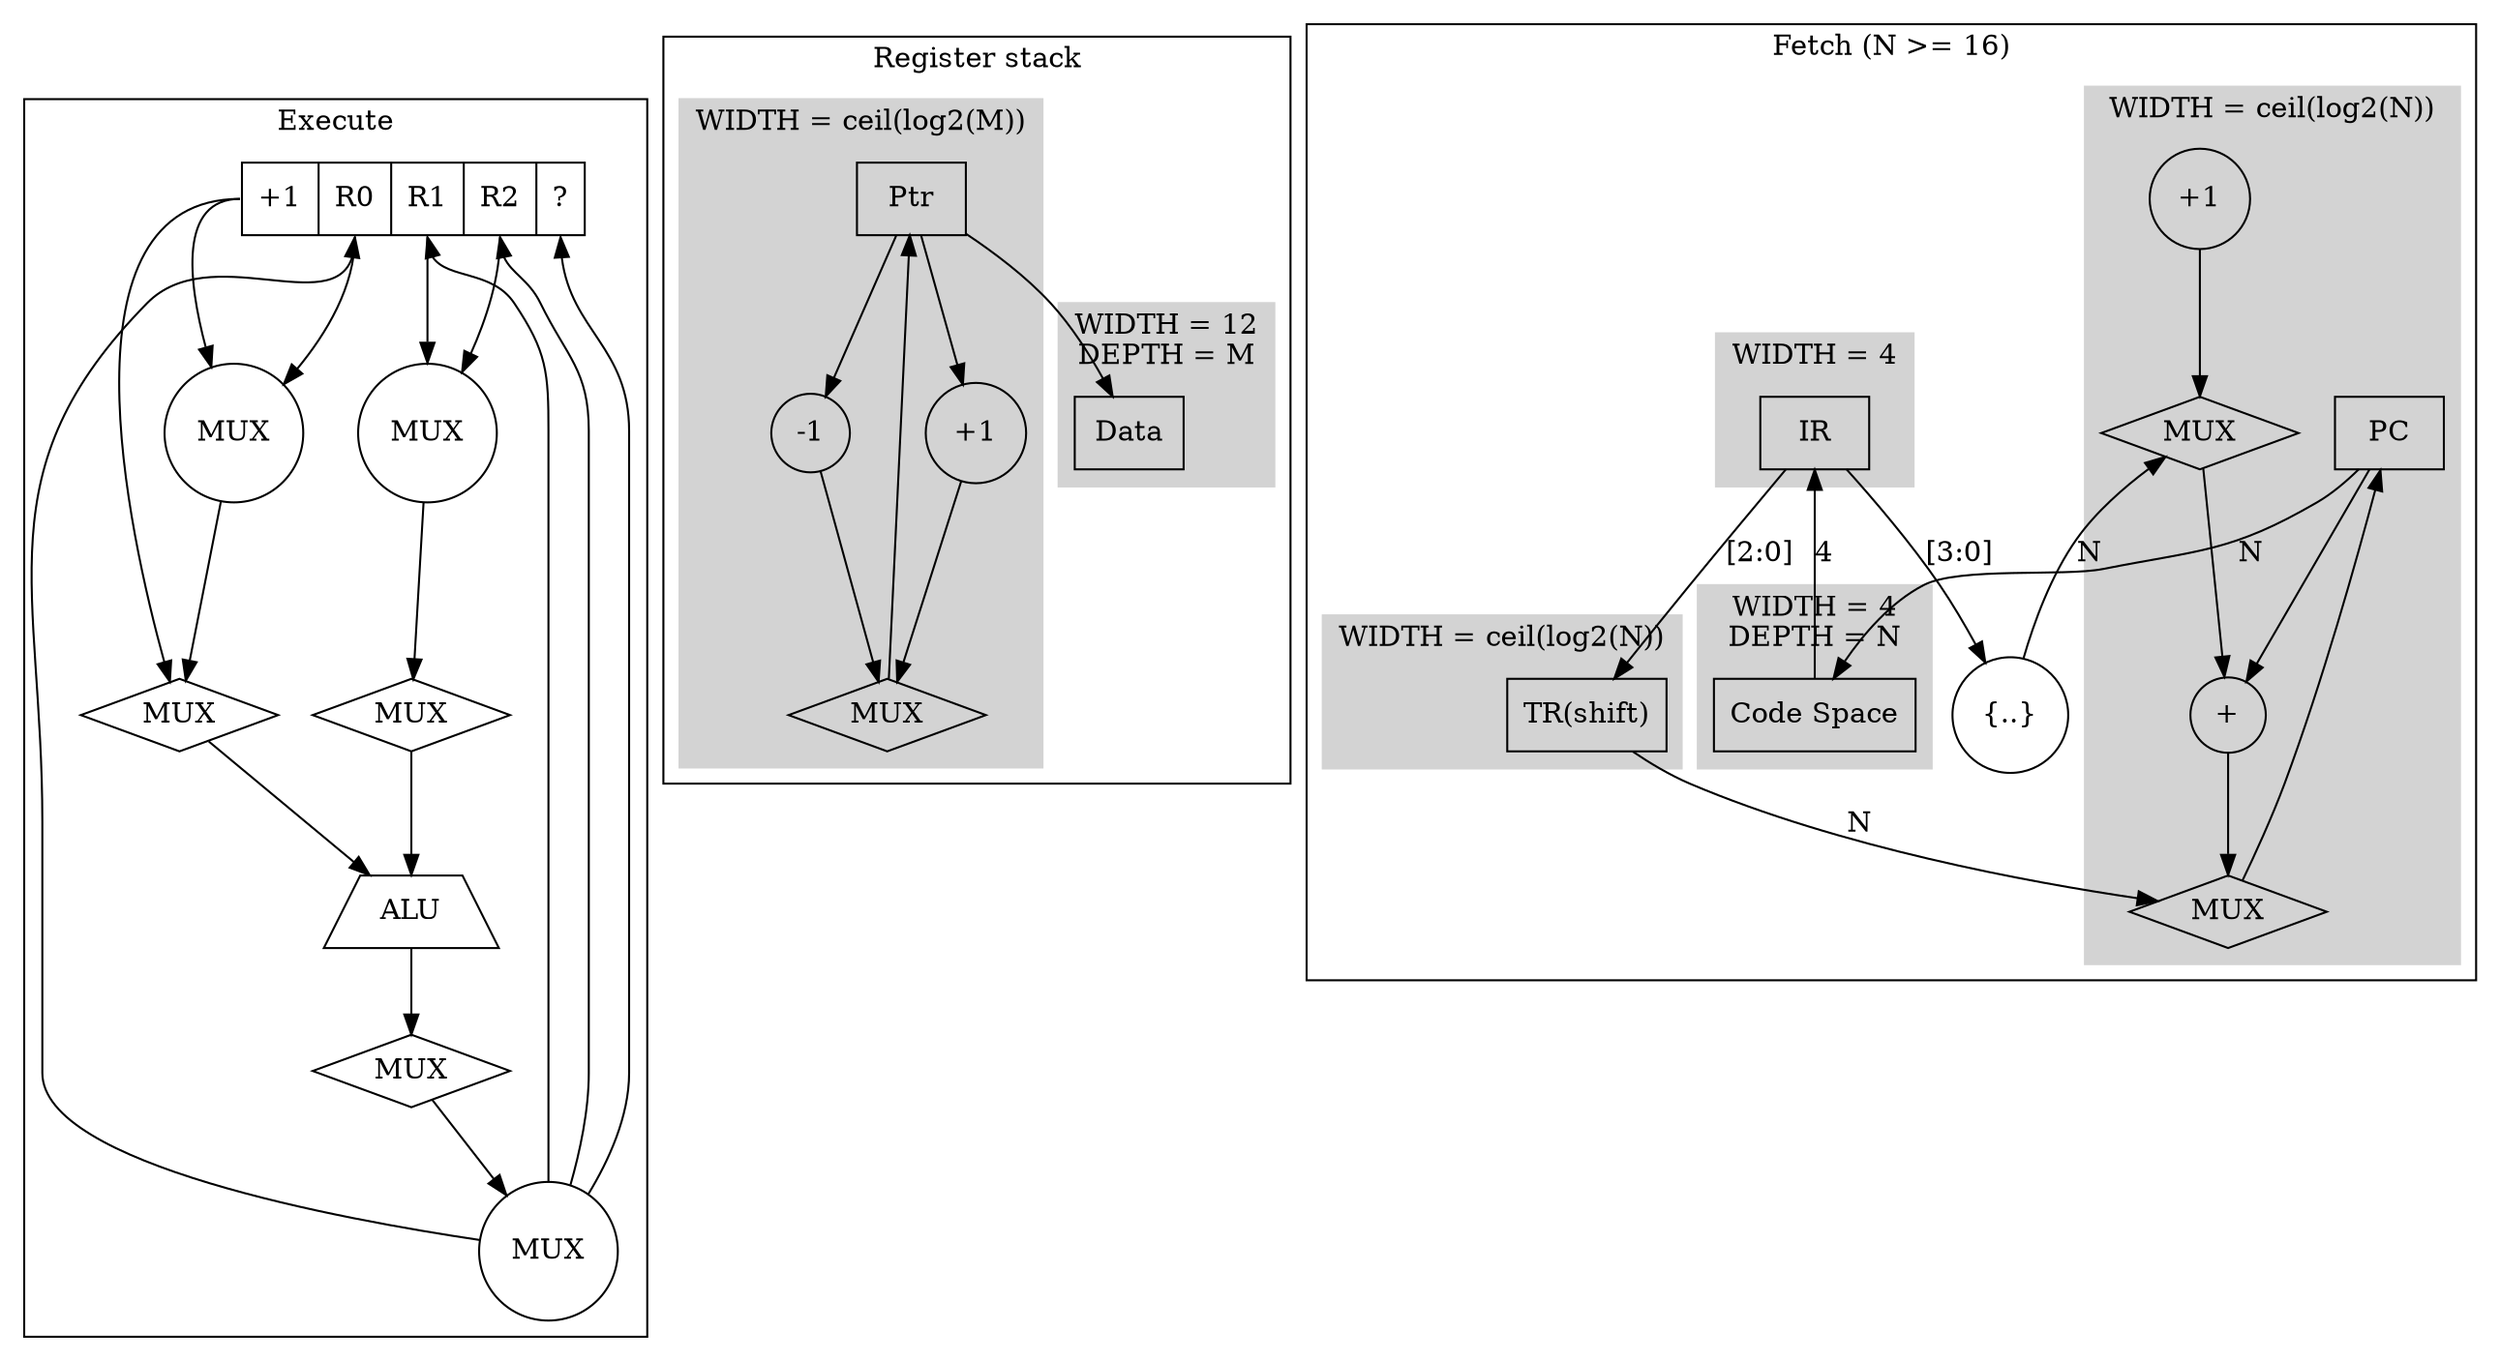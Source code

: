 digraph structs {
   # node [shape=record];
   # struct1 [label="<f0> left|<f1> mid&#92; dle|<f2> right"];
   # struct2 [label="<f0> one|<f1> two"];
   # struct3 [label="hello&#92;nworld |{ b |{c|<here> d|e}| f}| g | h"];
   # struct1:f1 -> struct2:f0;
   # struct1:f2 -> struct3:here;

    #subgraph cluster_0 {
    #style=filled;
    #color=lightgrey;
    #node [style=filled,color=white];
    #a0 -> a1 -> a2 -> a3;
    #label = "process #1";
    #}
    #
    #subgraph cluster_1 {
    #node [style=filled];
    #b0 -> b1 -> b2 -> b3;
    #label = "process #2";
    #color=blue
    #}
   # start -> a0;
   # start -> b0;
   # a1 -> b3;
   # b2 -> a3;
   # a3 -> a0;
   # a3 -> end;
   # b3 -> end;
   # 
   # start [shape=Mdiamond];
   # end [shape=Msquare];
   
   

    subgraph cluster_a {
        label="Execute"

        # Registers
        regs [label="<1> +1|<R0> R0|<R1> R1|<R2> R2|<dead> ?",shape=record];

        # Muxes
        reg_in_mux [label="MUX",shape=circle]
        reg_out_mux_1 [label="MUX",shape=circle]
        reg_out_mux_2 [label="MUX",shape=circle]
        pc_out_mux [label="MUX",shape=diamond] 
        plus_one_mux [label="MUX",shape=diamond]
        alu_out_mux [label="MUX",shape=diamond]


        # Alu
        alu [label="ALU",shape=trapezium] 


        # Mux control
        #mux_ctrl[label="MUX Control", shape=record]
        #mux_ctrl -> reg_in_mux
        #mux_ctrl -> reg_out_mux_1
        #mux_ctrl -> reg_out_mux_2

        # Wiring
        reg_in_mux -> regs:R0    
        reg_in_mux -> regs:R1
        reg_in_mux -> regs:R2
        reg_in_mux -> regs:dead
        
        regs:R1 -> reg_out_mux_1
        regs:R2 -> reg_out_mux_1

        regs:1 -> reg_out_mux_2
        regs:R0 -> reg_out_mux_2
               regs:1 -> plus_one_mux

        plus_one_mux -> alu

        reg_out_mux_2 -> plus_one_mux
        reg_out_mux_1 -> pc_out_mux
          pc_out_mux -> alu
        alu -> alu_out_mux
        alu_out_mux -> reg_in_mux
  
          
    }
         
    subgraph cluster_c {
        label="Register stack"  
        subgraph cluster_0 {
            label = "WIDTH = 12\nDEPTH = M";
            style=filled;
            color=lightgrey; 
            stack_mem[label="Data",shape=record] 
        }
        subgraph cluster_1 {
            label = "WIDTH = ceil(log2(M))";
            style=filled;
            color=lightgrey; 
            stack_ptr[label="Ptr",shape=record] 
            stack_ptr_plus[label="+1",shape=circle] 
            stack_ptr_minus[label="-1",shape=circle] 
            stack_ptr_mux[label="MUX",shape=diamond]    
            stack_ptr -> stack_ptr_plus -> stack_ptr_mux
            stack_ptr -> stack_ptr_minus -> stack_ptr_mux
            stack_ptr_mux -> stack_ptr
        }
        stack_ptr -> stack_mem
    }


    subgraph cluster_d {
        label="Fetch (N >= 16)"
        subgraph cluster_0 {
            label = "WIDTH = ceil(log2(N))";
            style=filled;
            color=lightgrey; 
            pc[label="PC",shape=record]
            pc_plus_one[label="+1",shape=circle]
            pc_plus[label="+",shape=circle]
            pc_update_mux[label="MUX",shape=diamond]
            pc_add_mux[label="MUX",shape=diamond] 
            pc_plus_one -> pc_add_mux -> pc_plus -> pc_update_mux -> pc 
            pc -> pc_plus 
        } 
        subgraph cluster_1 {
            label = "WIDTH = 4\nDEPTH = N";
            style=filled;
            color=lightgrey;  
            code_space[label="Code Space",shape=record]
        }
        subgraph cluster_2 {
            label = "WIDTH = 4";
            style=filled;
            color=lightgrey;  
            ir[label="IR",shape=record]
        }
        subgraph cluster_3 {
            label = "WIDTH = ceil(log2(N))";
            style=filled;
            color=lightgrey;  
            ir_trail[label="TR(shift)",shape=record] 
        }
        bigger[label="{..}",shape=circle]
        ir -> ir_trail[label="[2:0]"]
        ir -> bigger[label="[3:0]"]
        bigger -> pc_add_mux[label="N"]
        pc -> code_space[label="N"]
        code_space -> ir[label="4"]
        ir_trail -> pc_update_mux[label="N"]
    }
}

